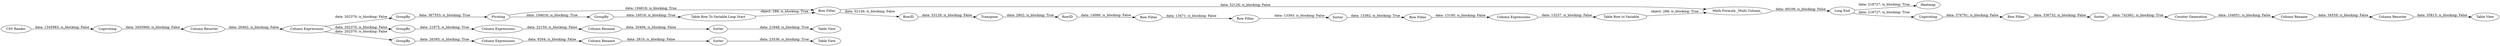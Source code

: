 digraph {
	"62688618812457466_24" [label="Column Expressions"]
	"62688618812457466_6" [label=GroupBy]
	"62688618812457466_5" [label=Unpivoting]
	"62688618812457466_34" [label="Row Filter"]
	"62688618812457466_47" [label=Sorter]
	"62688618812457466_21" [label=Sorter]
	"62688618812457466_18" [label="Row Filter"]
	"62688618812457466_46" [label=Sorter]
	"62688618812457466_33" [label=Sorter]
	"62688618812457466_8" [label="Column Expressions"]
	"62688618812457466_36" [label="Counter Generation"]
	"62688618812457466_39" [label="Column Rename"]
	"62688618812457466_17" [label=RowID]
	"62688618812457466_48" [label="Column Resorter"]
	"62688618812457466_23" [label="Table Row to Variable"]
	"62688618812457466_44" [label="Column Expressions"]
	"62688618812457466_43" [label="Column Rename"]
	"62688618812457466_7" [label="Column Resorter"]
	"62688618812457466_41" [label=GroupBy]
	"62688618812457466_15" [label="Table Row To Variable Loop Start"]
	"62688618812457466_20" [label="Row Filter"]
	"62688618812457466_1" [label="CSV Reader"]
	"62688618812457466_27" [label="Math Formula _Multi Column_"]
	"62688618812457466_37" [label="Column Rename"]
	"62688618812457466_45" [label="Column Expressions"]
	"62688618812457466_31" [label=GroupBy]
	"62688618812457466_35" [label="Table View"]
	"62688618812457466_16" [label=Transpose]
	"62688618812457466_40" [label=Heatmap]
	"62688618812457466_9" [label=Pivoting]
	"62688618812457466_26" [label=RowID]
	"62688618812457466_42" [label="Table View"]
	"62688618812457466_28" [label="Loop End"]
	"62688618812457466_38" [label="Table View"]
	"62688618812457466_32" [label=Unpivoting]
	"62688618812457466_13" [label="Row Filter"]
	"62688618812457466_25" [label=GroupBy]
	"62688618812457466_22" [label="Row Filter"]
	"62688618812457466_16" -> "62688618812457466_17" [label="data: 2802; is_blocking: True"]
	"62688618812457466_44" -> "62688618812457466_39" [label="data: 9264; is_blocking: False"]
	"62688618812457466_7" -> "62688618812457466_8" [label="data: 26462; is_blocking: False"]
	"62688618812457466_24" -> "62688618812457466_23" [label="data: 15237; is_blocking: False"]
	"62688618812457466_41" -> "62688618812457466_45" [label="data: 21975; is_blocking: True"]
	"62688618812457466_28" -> "62688618812457466_40" [label="data: 218727; is_blocking: True"]
	"62688618812457466_9" -> "62688618812457466_25" [label="data: 194616; is_blocking: True"]
	"62688618812457466_9" -> "62688618812457466_13" [label="data: 194616; is_blocking: True"]
	"62688618812457466_32" -> "62688618812457466_34" [label="data: 376791; is_blocking: False"]
	"62688618812457466_23" -> "62688618812457466_27" [label="object: 288; is_blocking: True"]
	"62688618812457466_43" -> "62688618812457466_47" [label="data: 20494; is_blocking: False"]
	"62688618812457466_25" -> "62688618812457466_15" [label="data: 16016; is_blocking: True"]
	"62688618812457466_48" -> "62688618812457466_35" [label="data: 35815; is_blocking: False"]
	"62688618812457466_47" -> "62688618812457466_42" [label="data: 21848; is_blocking: True"]
	"62688618812457466_28" -> "62688618812457466_32" [label="data: 218727; is_blocking: True"]
	"62688618812457466_20" -> "62688618812457466_21" [label="data: 13393; is_blocking: False"]
	"62688618812457466_31" -> "62688618812457466_44" [label="data: 26395; is_blocking: True"]
	"62688618812457466_5" -> "62688618812457466_7" [label="data: 3450966; is_blocking: False"]
	"62688618812457466_33" -> "62688618812457466_36" [label="data: 742461; is_blocking: True"]
	"62688618812457466_34" -> "62688618812457466_33" [label="data: 336732; is_blocking: False"]
	"62688618812457466_26" -> "62688618812457466_16" [label="data: 53129; is_blocking: False"]
	"62688618812457466_37" -> "62688618812457466_48" [label="data: 34559; is_blocking: False"]
	"62688618812457466_17" -> "62688618812457466_18" [label="data: 14086; is_blocking: False"]
	"62688618812457466_8" -> "62688618812457466_41" [label="data: 202370; is_blocking: False"]
	"62688618812457466_18" -> "62688618812457466_20" [label="data: 13471; is_blocking: False"]
	"62688618812457466_13" -> "62688618812457466_27" [label="data: 52126; is_blocking: False"]
	"62688618812457466_6" -> "62688618812457466_9" [label="data: 367553; is_blocking: True"]
	"62688618812457466_46" -> "62688618812457466_38" [label="data: 23536; is_blocking: True"]
	"62688618812457466_27" -> "62688618812457466_28" [label="data: 49109; is_blocking: False"]
	"62688618812457466_8" -> "62688618812457466_6" [label="data: 202370; is_blocking: False"]
	"62688618812457466_1" -> "62688618812457466_5" [label="data: 1345983; is_blocking: False"]
	"62688618812457466_8" -> "62688618812457466_31" [label="data: 202370; is_blocking: False"]
	"62688618812457466_13" -> "62688618812457466_26" [label="data: 52126; is_blocking: False"]
	"62688618812457466_21" -> "62688618812457466_22" [label="data: 13392; is_blocking: True"]
	"62688618812457466_36" -> "62688618812457466_37" [label="data: 104051; is_blocking: False"]
	"62688618812457466_15" -> "62688618812457466_13" [label="object: 288; is_blocking: True"]
	"62688618812457466_45" -> "62688618812457466_43" [label="data: 22150; is_blocking: False"]
	"62688618812457466_22" -> "62688618812457466_24" [label="data: 13195; is_blocking: False"]
	"62688618812457466_39" -> "62688618812457466_46" [label="data: 2810; is_blocking: False"]
	rankdir=LR
}
